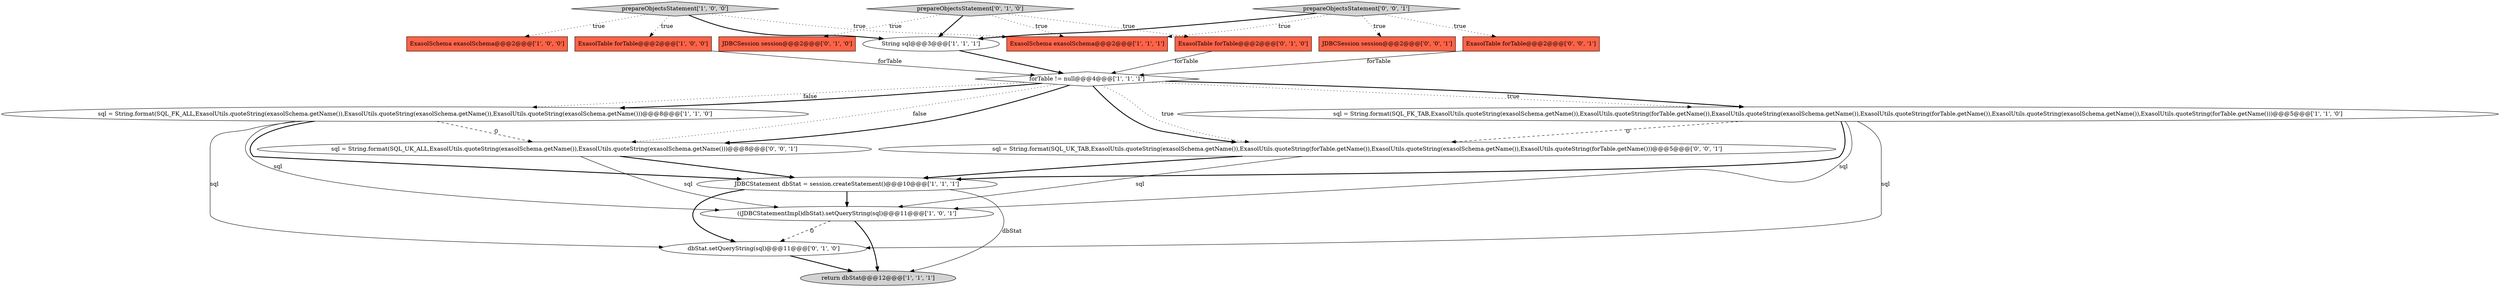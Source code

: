 digraph {
4 [style = filled, label = "forTable != null@@@4@@@['1', '1', '1']", fillcolor = white, shape = diamond image = "AAA0AAABBB1BBB"];
8 [style = filled, label = "prepareObjectsStatement['1', '0', '0']", fillcolor = lightgray, shape = diamond image = "AAA0AAABBB1BBB"];
16 [style = filled, label = "sql = String.format(SQL_UK_TAB,ExasolUtils.quoteString(exasolSchema.getName()),ExasolUtils.quoteString(forTable.getName()),ExasolUtils.quoteString(exasolSchema.getName()),ExasolUtils.quoteString(forTable.getName()))@@@5@@@['0', '0', '1']", fillcolor = white, shape = ellipse image = "AAA0AAABBB3BBB"];
17 [style = filled, label = "JDBCSession session@@@2@@@['0', '0', '1']", fillcolor = tomato, shape = box image = "AAA0AAABBB3BBB"];
10 [style = filled, label = "sql = String.format(SQL_FK_ALL,ExasolUtils.quoteString(exasolSchema.getName()),ExasolUtils.quoteString(exasolSchema.getName()),ExasolUtils.quoteString(exasolSchema.getName()))@@@8@@@['1', '1', '0']", fillcolor = white, shape = ellipse image = "AAA0AAABBB1BBB"];
1 [style = filled, label = "ExasolTable forTable@@@2@@@['1', '0', '0']", fillcolor = tomato, shape = box image = "AAA0AAABBB1BBB"];
11 [style = filled, label = "prepareObjectsStatement['0', '1', '0']", fillcolor = lightgray, shape = diamond image = "AAA0AAABBB2BBB"];
18 [style = filled, label = "sql = String.format(SQL_UK_ALL,ExasolUtils.quoteString(exasolSchema.getName()),ExasolUtils.quoteString(exasolSchema.getName()))@@@8@@@['0', '0', '1']", fillcolor = white, shape = ellipse image = "AAA0AAABBB3BBB"];
7 [style = filled, label = "((JDBCStatementImpl)dbStat).setQueryString(sql)@@@11@@@['1', '0', '1']", fillcolor = white, shape = ellipse image = "AAA0AAABBB1BBB"];
19 [style = filled, label = "prepareObjectsStatement['0', '0', '1']", fillcolor = lightgray, shape = diamond image = "AAA0AAABBB3BBB"];
5 [style = filled, label = "return dbStat@@@12@@@['1', '1', '1']", fillcolor = lightgray, shape = ellipse image = "AAA0AAABBB1BBB"];
9 [style = filled, label = "ExasolSchema exasolSchema@@@2@@@['1', '1', '1']", fillcolor = tomato, shape = box image = "AAA0AAABBB1BBB"];
15 [style = filled, label = "ExasolTable forTable@@@2@@@['0', '0', '1']", fillcolor = tomato, shape = box image = "AAA0AAABBB3BBB"];
2 [style = filled, label = "ExasolSchema exasolSchema@@@2@@@['1', '0', '0']", fillcolor = tomato, shape = box image = "AAA0AAABBB1BBB"];
12 [style = filled, label = "ExasolTable forTable@@@2@@@['0', '1', '0']", fillcolor = tomato, shape = box image = "AAA0AAABBB2BBB"];
0 [style = filled, label = "JDBCStatement dbStat = session.createStatement()@@@10@@@['1', '1', '1']", fillcolor = white, shape = ellipse image = "AAA0AAABBB1BBB"];
3 [style = filled, label = "sql = String.format(SQL_FK_TAB,ExasolUtils.quoteString(exasolSchema.getName()),ExasolUtils.quoteString(forTable.getName()),ExasolUtils.quoteString(exasolSchema.getName()),ExasolUtils.quoteString(forTable.getName()),ExasolUtils.quoteString(exasolSchema.getName()),ExasolUtils.quoteString(forTable.getName()))@@@5@@@['1', '1', '0']", fillcolor = white, shape = ellipse image = "AAA0AAABBB1BBB"];
13 [style = filled, label = "dbStat.setQueryString(sql)@@@11@@@['0', '1', '0']", fillcolor = white, shape = ellipse image = "AAA1AAABBB2BBB"];
14 [style = filled, label = "JDBCSession session@@@2@@@['0', '1', '0']", fillcolor = tomato, shape = box image = "AAA0AAABBB2BBB"];
6 [style = filled, label = "String sql@@@3@@@['1', '1', '1']", fillcolor = white, shape = ellipse image = "AAA0AAABBB1BBB"];
11->9 [style = dotted, label="true"];
19->6 [style = bold, label=""];
6->4 [style = bold, label=""];
10->18 [style = dashed, label="0"];
4->3 [style = dotted, label="true"];
1->4 [style = solid, label="forTable"];
11->12 [style = dotted, label="true"];
4->16 [style = dotted, label="true"];
4->16 [style = bold, label=""];
3->16 [style = dashed, label="0"];
0->7 [style = bold, label=""];
4->18 [style = dotted, label="false"];
16->0 [style = bold, label=""];
16->7 [style = solid, label="sql"];
10->7 [style = solid, label="sql"];
8->2 [style = dotted, label="true"];
8->6 [style = bold, label=""];
19->9 [style = dotted, label="true"];
11->6 [style = bold, label=""];
0->13 [style = bold, label=""];
12->4 [style = solid, label="forTable"];
7->13 [style = dashed, label="0"];
4->10 [style = dotted, label="false"];
18->7 [style = solid, label="sql"];
3->13 [style = solid, label="sql"];
11->14 [style = dotted, label="true"];
15->4 [style = solid, label="forTable"];
3->0 [style = bold, label=""];
19->15 [style = dotted, label="true"];
3->7 [style = solid, label="sql"];
4->10 [style = bold, label=""];
7->5 [style = bold, label=""];
19->17 [style = dotted, label="true"];
0->5 [style = solid, label="dbStat"];
10->13 [style = solid, label="sql"];
8->1 [style = dotted, label="true"];
4->3 [style = bold, label=""];
13->5 [style = bold, label=""];
10->0 [style = bold, label=""];
4->18 [style = bold, label=""];
18->0 [style = bold, label=""];
8->9 [style = dotted, label="true"];
}
